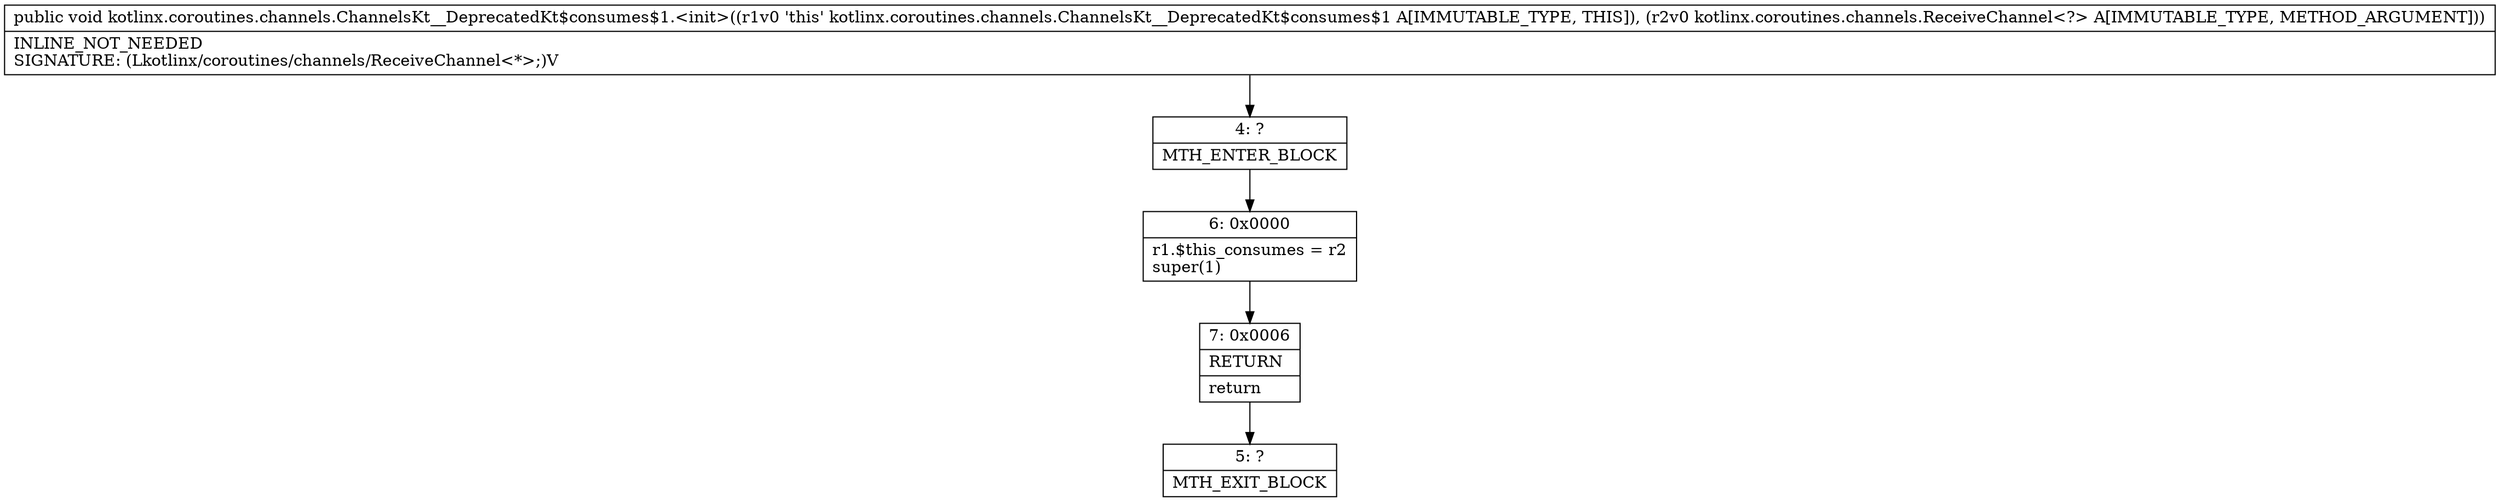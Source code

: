 digraph "CFG forkotlinx.coroutines.channels.ChannelsKt__DeprecatedKt$consumes$1.\<init\>(Lkotlinx\/coroutines\/channels\/ReceiveChannel;)V" {
Node_4 [shape=record,label="{4\:\ ?|MTH_ENTER_BLOCK\l}"];
Node_6 [shape=record,label="{6\:\ 0x0000|r1.$this_consumes = r2\lsuper(1)\l}"];
Node_7 [shape=record,label="{7\:\ 0x0006|RETURN\l|return\l}"];
Node_5 [shape=record,label="{5\:\ ?|MTH_EXIT_BLOCK\l}"];
MethodNode[shape=record,label="{public void kotlinx.coroutines.channels.ChannelsKt__DeprecatedKt$consumes$1.\<init\>((r1v0 'this' kotlinx.coroutines.channels.ChannelsKt__DeprecatedKt$consumes$1 A[IMMUTABLE_TYPE, THIS]), (r2v0 kotlinx.coroutines.channels.ReceiveChannel\<?\> A[IMMUTABLE_TYPE, METHOD_ARGUMENT]))  | INLINE_NOT_NEEDED\lSIGNATURE: (Lkotlinx\/coroutines\/channels\/ReceiveChannel\<*\>;)V\l}"];
MethodNode -> Node_4;Node_4 -> Node_6;
Node_6 -> Node_7;
Node_7 -> Node_5;
}

